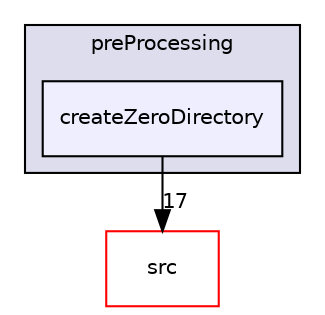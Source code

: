 digraph "applications/utilities/preProcessing/createZeroDirectory" {
  bgcolor=transparent;
  compound=true
  node [ fontsize="10", fontname="Helvetica"];
  edge [ labelfontsize="10", labelfontname="Helvetica"];
  subgraph clusterdir_2cb9088fcfa5d85f3ea0b5a37d6be287 {
    graph [ bgcolor="#ddddee", pencolor="black", label="preProcessing" fontname="Helvetica", fontsize="10", URL="dir_2cb9088fcfa5d85f3ea0b5a37d6be287.html"]
  dir_4016818d012746744bce215fa5cb2f67 [shape=box, label="createZeroDirectory", style="filled", fillcolor="#eeeeff", pencolor="black", URL="dir_4016818d012746744bce215fa5cb2f67.html"];
  }
  dir_68267d1309a1af8e8297ef4c3efbcdba [shape=box label="src" color="red" URL="dir_68267d1309a1af8e8297ef4c3efbcdba.html"];
  dir_4016818d012746744bce215fa5cb2f67->dir_68267d1309a1af8e8297ef4c3efbcdba [headlabel="17", labeldistance=1.5 headhref="dir_000443_000499.html"];
}
